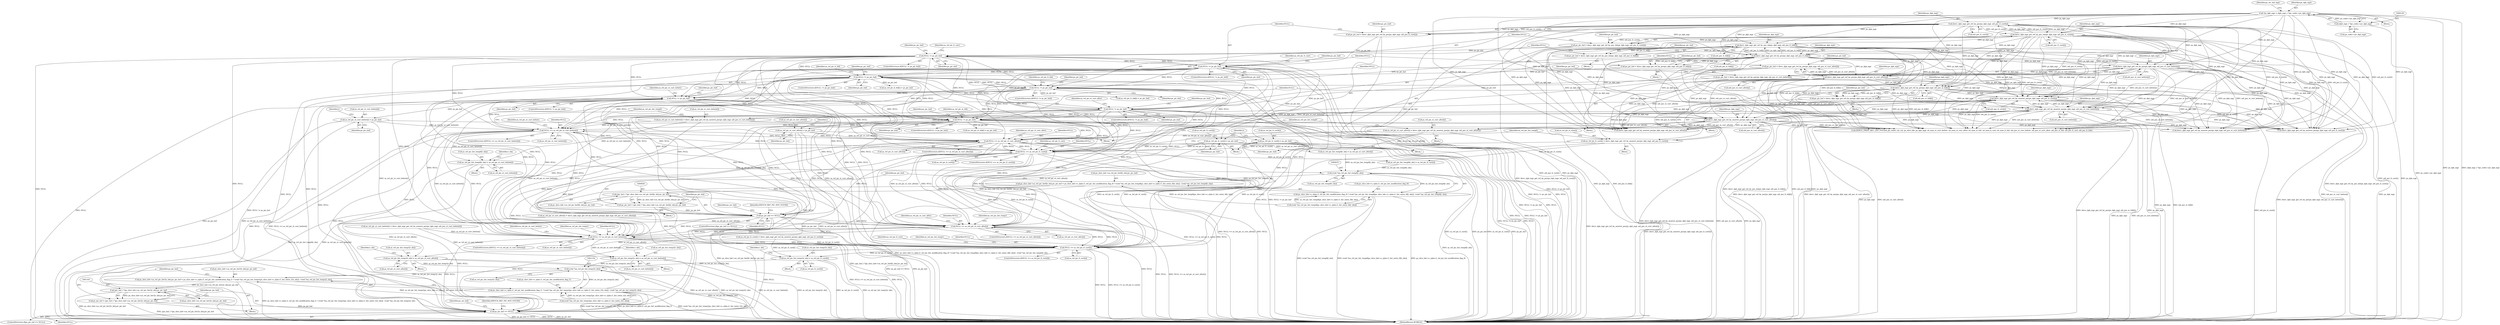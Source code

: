 digraph "0_Android_913d9e8d93d6b81bb8eac3fc2c1426651f5b259d_0@array" {
"1000787" [label="(Call,as_ref_pic_list_temp0[r_idx] = as_ref_pic_st_curr_before[i])"];
"1000772" [label="(Call,NULL == as_ref_pic_st_curr_before[i])"];
"1000636" [label="(Call,NULL != ps_pic_buf)"];
"1000517" [label="(Call,NULL != ps_pic_buf)"];
"1000540" [label="(Call,NULL != ps_pic_buf)"];
"1000532" [label="(Call,ps_pic_buf = ihevc_dpb_mgr_get_ref_by_poc(ps_dpb_mgr, ai4_poc_lt_curr[i]))"];
"1000534" [label="(Call,ihevc_dpb_mgr_get_ref_by_poc(ps_dpb_mgr, ai4_poc_lt_curr[i]))"];
"1000125" [label="(Call,*ps_dpb_mgr = (dpb_mgr_t *)ps_codec->pv_dpb_mgr)"];
"1000127" [label="(Call,(dpb_mgr_t *)ps_codec->pv_dpb_mgr)"];
"1000511" [label="(Call,ihevc_dpb_mgr_get_ref_by_poc_lsb(ps_dpb_mgr, ai4_poc_lt_curr[i]))"];
"1000509" [label="(Call,ps_pic_buf = ihevc_dpb_mgr_get_ref_by_poc_lsb(ps_dpb_mgr, ai4_poc_lt_curr[i]))"];
"1000603" [label="(Call,NULL != ps_pic_buf)"];
"1000580" [label="(Call,NULL != ps_pic_buf)"];
"1000572" [label="(Call,ps_pic_buf = ihevc_dpb_mgr_get_ref_by_poc_lsb(ps_dpb_mgr, ai4_poc_lt_foll[i]))"];
"1000574" [label="(Call,ihevc_dpb_mgr_get_ref_by_poc_lsb(ps_dpb_mgr, ai4_poc_lt_foll[i]))"];
"1000597" [label="(Call,ihevc_dpb_mgr_get_ref_by_poc(ps_dpb_mgr, ai4_poc_lt_foll[i]))"];
"1000595" [label="(Call,ps_pic_buf = ihevc_dpb_mgr_get_ref_by_poc(ps_dpb_mgr, ai4_poc_lt_foll[i]))"];
"1000628" [label="(Call,ps_pic_buf = ihevc_dpb_mgr_get_ref_by_poc(ps_dpb_mgr, ai4_poc_st_curr_before[i]))"];
"1000630" [label="(Call,ihevc_dpb_mgr_get_ref_by_poc(ps_dpb_mgr, ai4_poc_st_curr_before[i]))"];
"1000814" [label="(Call,NULL == as_ref_pic_st_curr_after[i])"];
"1000702" [label="(Call,NULL != ps_pic_buf)"];
"1000669" [label="(Call,NULL != ps_pic_buf)"];
"1000661" [label="(Call,ps_pic_buf = ihevc_dpb_mgr_get_ref_by_poc(ps_dpb_mgr, ai4_poc_st_curr_after[i]))"];
"1000663" [label="(Call,ihevc_dpb_mgr_get_ref_by_poc(ps_dpb_mgr, ai4_poc_st_curr_after[i]))"];
"1000694" [label="(Call,ps_pic_buf = ihevc_dpb_mgr_get_ref_by_poc(ps_dpb_mgr, ai4_poc_st_foll[i]))"];
"1000696" [label="(Call,ihevc_dpb_mgr_get_ref_by_poc(ps_dpb_mgr, ai4_poc_st_foll[i]))"];
"1000856" [label="(Call,NULL == as_ref_pic_lt_curr[i])"];
"1000525" [label="(Call,as_ref_pic_lt_curr[i] = ps_pic_buf)"];
"1000548" [label="(Call,as_ref_pic_lt_curr[i] = ps_pic_buf)"];
"1000862" [label="(Call,as_ref_pic_lt_curr[i] = ihevc_dpb_mgr_get_ref_by_nearest_poc(ps_dpb_mgr, ai4_poc_lt_curr[i]))"];
"1000866" [label="(Call,ihevc_dpb_mgr_get_ref_by_nearest_poc(ps_dpb_mgr, ai4_poc_lt_curr[i]))"];
"1000782" [label="(Call,ihevc_dpb_mgr_get_ref_by_nearest_poc(ps_dpb_mgr, ai4_poc_st_curr_before[i]))"];
"1000824" [label="(Call,ihevc_dpb_mgr_get_ref_by_nearest_poc(ps_dpb_mgr, ai4_poc_st_curr_after[i]))"];
"1000677" [label="(Call,as_ref_pic_st_curr_after[i] = ps_pic_buf)"];
"1000820" [label="(Call,as_ref_pic_st_curr_after[i] = ihevc_dpb_mgr_get_ref_by_nearest_poc(ps_dpb_mgr, ai4_poc_st_curr_after[i]))"];
"1000644" [label="(Call,as_ref_pic_st_curr_before[i] = ps_pic_buf)"];
"1000778" [label="(Call,as_ref_pic_st_curr_before[i] = ihevc_dpb_mgr_get_ref_by_nearest_poc(ps_dpb_mgr, ai4_poc_st_curr_before[i]))"];
"1000918" [label="(Call,(void *)as_ref_pic_list_temp0[r_idx])"];
"1000893" [label="(Call,ps_slice_hdr->as_ref_pic_list0[r_idx].pv_pic_buf = ps_slice_hdr->s_rplm.i1_ref_pic_list_modification_flag_l0 ? (void *)as_ref_pic_list_temp0[ps_slice_hdr->s_rplm.i1_list_entry_l0[r_idx]] : (void *)as_ref_pic_list_temp0[r_idx])"];
"1000925" [label="(Call,(pic_buf_t *)ps_slice_hdr->as_ref_pic_list0[r_idx].pv_pic_buf)"];
"1000923" [label="(Call,ps_pic_buf = (pic_buf_t *)ps_slice_hdr->as_ref_pic_list0[r_idx].pv_pic_buf)"];
"1000935" [label="(Call,ps_pic_buf == NULL)"];
"1001007" [label="(Call,NULL == as_ref_pic_st_curr_after[i])"];
"1001022" [label="(Call,as_ref_pic_list_temp1[r_idx] = as_ref_pic_st_curr_after[i])"];
"1001153" [label="(Call,(void *)as_ref_pic_list_temp1[r_idx])"];
"1001128" [label="(Call,ps_slice_hdr->as_ref_pic_list1[r_idx].pv_pic_buf = ps_slice_hdr->s_rplm.i1_ref_pic_list_modification_flag_l1 ? (void *)as_ref_pic_list_temp1[ps_slice_hdr->s_rplm.i1_list_entry_l1[r_idx]] : (void *)as_ref_pic_list_temp1[r_idx])"];
"1001160" [label="(Call,(pic_buf_t *)ps_slice_hdr->as_ref_pic_list1[r_idx].pv_pic_buf)"];
"1001158" [label="(Call,ps_pic_buf = (pic_buf_t *)ps_slice_hdr->as_ref_pic_list1[r_idx].pv_pic_buf)"];
"1001170" [label="(Call,ps_pic_buf == NULL)"];
"1001136" [label="(Call,ps_slice_hdr->s_rplm.i1_ref_pic_list_modification_flag_l1 ? (void *)as_ref_pic_list_temp1[ps_slice_hdr->s_rplm.i1_list_entry_l1[r_idx]] : (void *)as_ref_pic_list_temp1[r_idx])"];
"1001049" [label="(Call,NULL == as_ref_pic_st_curr_before[i])"];
"1001064" [label="(Call,as_ref_pic_list_temp1[r_idx] = as_ref_pic_st_curr_before[i])"];
"1001091" [label="(Call,NULL == as_ref_pic_lt_curr[i])"];
"1001106" [label="(Call,as_ref_pic_list_temp1[r_idx] = as_ref_pic_lt_curr[i])"];
"1000901" [label="(Call,ps_slice_hdr->s_rplm.i1_ref_pic_list_modification_flag_l0 ? (void *)as_ref_pic_list_temp0[ps_slice_hdr->s_rplm.i1_list_entry_l0[r_idx]] : (void *)as_ref_pic_list_temp0[r_idx])"];
"1000679" [label="(Identifier,as_ref_pic_st_curr_after)"];
"1000576" [label="(Call,ai4_poc_lt_foll[i])"];
"1000868" [label="(Call,ai4_poc_lt_curr[i])"];
"1000784" [label="(Call,ai4_poc_st_curr_before[i])"];
"1000539" [label="(ControlStructure,if(NULL != ps_pic_buf))"];
"1000516" [label="(ControlStructure,if(NULL != ps_pic_buf))"];
"1000660" [label="(Block,)"];
"1000927" [label="(Call,ps_slice_hdr->as_ref_pic_list0[r_idx].pv_pic_buf)"];
"1001006" [label="(ControlStructure,if(NULL == as_ref_pic_st_curr_after[i]))"];
"1001057" [label="(Identifier,as_ref_pic_st_curr_before)"];
"1000598" [label="(Identifier,ps_dpb_mgr)"];
"1000604" [label="(Identifier,NULL)"];
"1001055" [label="(Call,as_ref_pic_st_curr_before[i] = ihevc_dpb_mgr_get_ref_by_nearest_poc(ps_dpb_mgr, ai4_poc_st_curr_before[i]))"];
"1001099" [label="(Identifier,as_ref_pic_lt_curr)"];
"1001191" [label="(Call,DEBUG_PRINT_REF_LIST_POCS(i4_pic_order_cnt_val, ps_slice_hdr, ps_dpb_mgr, u4_num_st_curr_before, u4_num_st_curr_after, u4_num_st_foll, u4_num_lt_curr, u4_num_lt_foll, ai4_poc_st_curr_before, ai4_poc_st_curr_after, ai4_poc_st_foll, ai4_poc_lt_curr, ai4_poc_lt_foll))"];
"1001048" [label="(ControlStructure,if(NULL == as_ref_pic_st_curr_before[i]))"];
"1000861" [label="(Block,)"];
"1001026" [label="(Call,as_ref_pic_st_curr_after[i])"];
"1000668" [label="(ControlStructure,if(NULL != ps_pic_buf))"];
"1001066" [label="(Identifier,as_ref_pic_list_temp1)"];
"1000599" [label="(Call,ai4_poc_lt_foll[i])"];
"1000662" [label="(Identifier,ps_pic_buf)"];
"1000134" [label="(Identifier,ps_mv_buf_mgr)"];
"1000595" [label="(Call,ps_pic_buf = ihevc_dpb_mgr_get_ref_by_poc(ps_dpb_mgr, ai4_poc_lt_foll[i]))"];
"1000594" [label="(Block,)"];
"1000712" [label="(Identifier,as_ref_pic_st_foll)"];
"1000702" [label="(Call,NULL != ps_pic_buf)"];
"1000941" [label="(Identifier,ps_mv_buf)"];
"1000816" [label="(Call,as_ref_pic_st_curr_after[i])"];
"1000821" [label="(Call,as_ref_pic_st_curr_after[i])"];
"1001051" [label="(Call,as_ref_pic_st_curr_before[i])"];
"1000856" [label="(Call,NULL == as_ref_pic_lt_curr[i])"];
"1000512" [label="(Identifier,ps_dpb_mgr)"];
"1000782" [label="(Call,ihevc_dpb_mgr_get_ref_by_nearest_poc(ps_dpb_mgr, ai4_poc_st_curr_before[i]))"];
"1000934" [label="(ControlStructure,if(ps_pic_buf == NULL))"];
"1000825" [label="(Identifier,ps_dpb_mgr)"];
"1000659" [label="(Identifier,i)"];
"1000517" [label="(Call,NULL != ps_pic_buf)"];
"1001017" [label="(Call,ihevc_dpb_mgr_get_ref_by_nearest_poc(ps_dpb_mgr, ai4_poc_st_curr_after[i]))"];
"1000694" [label="(Call,ps_pic_buf = ihevc_dpb_mgr_get_ref_by_poc(ps_dpb_mgr, ai4_poc_st_foll[i]))"];
"1001136" [label="(Call,ps_slice_hdr->s_rplm.i1_ref_pic_list_modification_flag_l1 ? (void *)as_ref_pic_list_temp1[ps_slice_hdr->s_rplm.i1_list_entry_l1[r_idx]] : (void *)as_ref_pic_list_temp1[r_idx])"];
"1000581" [label="(Identifier,NULL)"];
"1000112" [label="(Block,)"];
"1001064" [label="(Call,as_ref_pic_list_temp1[r_idx] = as_ref_pic_st_curr_before[i])"];
"1000574" [label="(Call,ihevc_dpb_mgr_get_ref_by_poc_lsb(ps_dpb_mgr, ai4_poc_lt_foll[i]))"];
"1000820" [label="(Call,as_ref_pic_st_curr_after[i] = ihevc_dpb_mgr_get_ref_by_nearest_poc(ps_dpb_mgr, ai4_poc_st_curr_after[i]))"];
"1000500" [label="(Identifier,i)"];
"1001160" [label="(Call,(pic_buf_t *)ps_slice_hdr->as_ref_pic_list1[r_idx].pv_pic_buf)"];
"1001155" [label="(Call,as_ref_pic_list_temp1[r_idx])"];
"1000661" [label="(Call,ps_pic_buf = ihevc_dpb_mgr_get_ref_by_poc(ps_dpb_mgr, ai4_poc_st_curr_after[i]))"];
"1000777" [label="(Block,)"];
"1001158" [label="(Call,ps_pic_buf = (pic_buf_t *)ps_slice_hdr->as_ref_pic_list1[r_idx].pv_pic_buf)"];
"1000628" [label="(Call,ps_pic_buf = ihevc_dpb_mgr_get_ref_by_poc(ps_dpb_mgr, ai4_poc_st_curr_before[i]))"];
"1000819" [label="(Block,)"];
"1000704" [label="(Identifier,ps_pic_buf)"];
"1000664" [label="(Identifier,ps_dpb_mgr)"];
"1000638" [label="(Identifier,ps_pic_buf)"];
"1001097" [label="(Call,as_ref_pic_lt_curr[i] = ihevc_dpb_mgr_get_ref_by_nearest_poc(ps_dpb_mgr, ai4_poc_lt_curr[i]))"];
"1000571" [label="(Block,)"];
"1000644" [label="(Call,as_ref_pic_st_curr_before[i] = ps_pic_buf)"];
"1000935" [label="(Call,ps_pic_buf == NULL)"];
"1000701" [label="(ControlStructure,if(NULL != ps_pic_buf))"];
"1000867" [label="(Identifier,ps_dpb_mgr)"];
"1000602" [label="(ControlStructure,if(NULL != ps_pic_buf))"];
"1000871" [label="(Call,as_ref_pic_list_temp0[r_idx] = as_ref_pic_lt_curr[i])"];
"1000789" [label="(Identifier,as_ref_pic_list_temp0)"];
"1001049" [label="(Call,NULL == as_ref_pic_st_curr_before[i])"];
"1000596" [label="(Identifier,ps_pic_buf)"];
"1000540" [label="(Call,NULL != ps_pic_buf)"];
"1000508" [label="(Block,)"];
"1001091" [label="(Call,NULL == as_ref_pic_lt_curr[i])"];
"1001089" [label="(Block,)"];
"1000864" [label="(Identifier,as_ref_pic_lt_curr)"];
"1000767" [label="(Identifier,r_idx)"];
"1000697" [label="(Identifier,ps_dpb_mgr)"];
"1000937" [label="(Identifier,NULL)"];
"1000671" [label="(Identifier,ps_pic_buf)"];
"1000773" [label="(Identifier,NULL)"];
"1000579" [label="(ControlStructure,if(NULL != ps_pic_buf))"];
"1001086" [label="(Identifier,r_idx)"];
"1000693" [label="(Block,)"];
"1000526" [label="(Call,as_ref_pic_lt_curr[i])"];
"1001110" [label="(Call,as_ref_pic_lt_curr[i])"];
"1000780" [label="(Identifier,as_ref_pic_st_curr_before)"];
"1000920" [label="(Call,as_ref_pic_list_temp0[r_idx])"];
"1001162" [label="(Call,ps_slice_hdr->as_ref_pic_list1[r_idx].pv_pic_buf)"];
"1000597" [label="(Call,ihevc_dpb_mgr_get_ref_by_poc(ps_dpb_mgr, ai4_poc_lt_foll[i]))"];
"1000646" [label="(Identifier,as_ref_pic_st_curr_before)"];
"1000525" [label="(Call,as_ref_pic_lt_curr[i] = ps_pic_buf)"];
"1000826" [label="(Call,ai4_poc_st_curr_after[i])"];
"1000813" [label="(ControlStructure,if(NULL == as_ref_pic_st_curr_after[i]))"];
"1001090" [label="(ControlStructure,if(NULL == as_ref_pic_lt_curr[i]))"];
"1000894" [label="(Call,ps_slice_hdr->as_ref_pic_list0[r_idx].pv_pic_buf)"];
"1000939" [label="(Identifier,IHEVCD_REF_PIC_NOT_FOUND)"];
"1001065" [label="(Call,as_ref_pic_list_temp1[r_idx])"];
"1000580" [label="(Call,NULL != ps_pic_buf)"];
"1000536" [label="(Call,ai4_poc_lt_curr[i])"];
"1000778" [label="(Call,as_ref_pic_st_curr_before[i] = ihevc_dpb_mgr_get_ref_by_nearest_poc(ps_dpb_mgr, ai4_poc_st_curr_before[i]))"];
"1001068" [label="(Call,as_ref_pic_st_curr_before[i])"];
"1001176" [label="(Identifier,ps_mv_buf)"];
"1000535" [label="(Identifier,ps_dpb_mgr)"];
"1000629" [label="(Identifier,ps_pic_buf)"];
"1000626" [label="(Identifier,i)"];
"1000670" [label="(Identifier,NULL)"];
"1001047" [label="(Block,)"];
"1000527" [label="(Identifier,as_ref_pic_lt_curr)"];
"1001002" [label="(Identifier,r_idx)"];
"1000533" [label="(Identifier,ps_pic_buf)"];
"1001128" [label="(Call,ps_slice_hdr->as_ref_pic_list1[r_idx].pv_pic_buf = ps_slice_hdr->s_rplm.i1_ref_pic_list_modification_flag_l1 ? (void *)as_ref_pic_list_temp1[ps_slice_hdr->s_rplm.i1_list_entry_l1[r_idx]] : (void *)as_ref_pic_list_temp1[r_idx])"];
"1000677" [label="(Call,as_ref_pic_st_curr_after[i] = ps_pic_buf)"];
"1001023" [label="(Call,as_ref_pic_list_temp1[r_idx])"];
"1000518" [label="(Identifier,NULL)"];
"1001108" [label="(Identifier,as_ref_pic_list_temp1)"];
"1000632" [label="(Call,ai4_poc_st_curr_before[i])"];
"1001172" [label="(Identifier,NULL)"];
"1001106" [label="(Call,as_ref_pic_list_temp1[r_idx] = as_ref_pic_lt_curr[i])"];
"1000532" [label="(Call,ps_pic_buf = ihevc_dpb_mgr_get_ref_by_poc(ps_dpb_mgr, ai4_poc_lt_curr[i]))"];
"1001126" [label="(Block,)"];
"1000590" [label="(Identifier,as_ref_pic_lt_foll)"];
"1000573" [label="(Identifier,ps_pic_buf)"];
"1000575" [label="(Identifier,ps_dpb_mgr)"];
"1000548" [label="(Call,as_ref_pic_lt_curr[i] = ps_pic_buf)"];
"1000665" [label="(Call,ai4_poc_st_curr_after[i])"];
"1000831" [label="(Identifier,as_ref_pic_list_temp0)"];
"1000588" [label="(Call,as_ref_pic_lt_foll[i] = ps_pic_buf)"];
"1001169" [label="(ControlStructure,if(ps_pic_buf == NULL))"];
"1000822" [label="(Identifier,as_ref_pic_st_curr_after)"];
"1000608" [label="(Identifier,ps_pic_buf)"];
"1000542" [label="(Identifier,ps_pic_buf)"];
"1000891" [label="(Block,)"];
"1001007" [label="(Call,NULL == as_ref_pic_st_curr_after[i])"];
"1000641" [label="(Identifier,ps_pic_buf)"];
"1000549" [label="(Call,as_ref_pic_lt_curr[i])"];
"1001050" [label="(Identifier,NULL)"];
"1000603" [label="(Call,NULL != ps_pic_buf)"];
"1000907" [label="(Call,(void *)as_ref_pic_list_temp0[ps_slice_hdr->s_rplm.i1_list_entry_l0[r_idx]])"];
"1000858" [label="(Call,as_ref_pic_lt_curr[i])"];
"1000531" [label="(Block,)"];
"1000572" [label="(Call,ps_pic_buf = ihevc_dpb_mgr_get_ref_by_poc_lsb(ps_dpb_mgr, ai4_poc_lt_foll[i]))"];
"1000901" [label="(Call,ps_slice_hdr->s_rplm.i1_ref_pic_list_modification_flag_l0 ? (void *)as_ref_pic_list_temp0[ps_slice_hdr->s_rplm.i1_list_entry_l0[r_idx]] : (void *)as_ref_pic_list_temp0[r_idx])"];
"1000924" [label="(Identifier,ps_pic_buf)"];
"1000814" [label="(Call,NULL == as_ref_pic_st_curr_after[i])"];
"1000637" [label="(Identifier,NULL)"];
"1000669" [label="(Call,NULL != ps_pic_buf)"];
"1000522" [label="(Identifier,ps_pic_buf)"];
"1000509" [label="(Call,ps_pic_buf = ihevc_dpb_mgr_get_ref_by_poc_lsb(ps_dpb_mgr, ai4_poc_lt_curr[i]))"];
"1000855" [label="(ControlStructure,if(NULL == as_ref_pic_lt_curr[i]))"];
"1000893" [label="(Call,ps_slice_hdr->as_ref_pic_list0[r_idx].pv_pic_buf = ps_slice_hdr->s_rplm.i1_ref_pic_list_modification_flag_l0 ? (void *)as_ref_pic_list_temp0[ps_slice_hdr->s_rplm.i1_list_entry_l0[r_idx]] : (void *)as_ref_pic_list_temp0[r_idx])"];
"1000902" [label="(Call,ps_slice_hdr->s_rplm.i1_ref_pic_list_modification_flag_l0)"];
"1000862" [label="(Call,as_ref_pic_lt_curr[i] = ihevc_dpb_mgr_get_ref_by_nearest_poc(ps_dpb_mgr, ai4_poc_lt_curr[i]))"];
"1000631" [label="(Identifier,ps_dpb_mgr)"];
"1000772" [label="(Call,NULL == as_ref_pic_st_curr_before[i])"];
"1000511" [label="(Call,ihevc_dpb_mgr_get_ref_by_poc_lsb(ps_dpb_mgr, ai4_poc_lt_curr[i]))"];
"1000770" [label="(Block,)"];
"1000857" [label="(Identifier,NULL)"];
"1000519" [label="(Identifier,ps_pic_buf)"];
"1000552" [label="(Identifier,ps_pic_buf)"];
"1001107" [label="(Call,as_ref_pic_list_temp1[r_idx])"];
"1000710" [label="(Call,as_ref_pic_st_foll[i] = ps_pic_buf)"];
"1000707" [label="(Identifier,ps_pic_buf)"];
"1000585" [label="(Identifier,ps_pic_buf)"];
"1001153" [label="(Call,(void *)as_ref_pic_list_temp1[r_idx])"];
"1000695" [label="(Identifier,ps_pic_buf)"];
"1000605" [label="(Identifier,ps_pic_buf)"];
"1000630" [label="(Call,ihevc_dpb_mgr_get_ref_by_poc(ps_dpb_mgr, ai4_poc_st_curr_before[i]))"];
"1000824" [label="(Call,ihevc_dpb_mgr_get_ref_by_nearest_poc(ps_dpb_mgr, ai4_poc_st_curr_after[i]))"];
"1000636" [label="(Call,NULL != ps_pic_buf)"];
"1000925" [label="(Call,(pic_buf_t *)ps_slice_hdr->as_ref_pic_list0[r_idx].pv_pic_buf)"];
"1000129" [label="(Call,ps_codec->pv_dpb_mgr)"];
"1001142" [label="(Call,(void *)as_ref_pic_list_temp1[ps_slice_hdr->s_rplm.i1_list_entry_l1[r_idx]])"];
"1000513" [label="(Call,ai4_poc_lt_curr[i])"];
"1000703" [label="(Identifier,NULL)"];
"1000534" [label="(Call,ihevc_dpb_mgr_get_ref_by_poc(ps_dpb_mgr, ai4_poc_lt_curr[i]))"];
"1001300" [label="(MethodReturn,WORD32)"];
"1001013" [label="(Call,as_ref_pic_st_curr_after[i] = ihevc_dpb_mgr_get_ref_by_nearest_poc(ps_dpb_mgr, ai4_poc_st_curr_after[i]))"];
"1000936" [label="(Identifier,ps_pic_buf)"];
"1001009" [label="(Call,as_ref_pic_st_curr_after[i])"];
"1000698" [label="(Call,ai4_poc_st_foll[i])"];
"1001137" [label="(Call,ps_slice_hdr->s_rplm.i1_ref_pic_list_modification_flag_l1)"];
"1000783" [label="(Identifier,ps_dpb_mgr)"];
"1001024" [label="(Identifier,as_ref_pic_list_temp1)"];
"1000510" [label="(Identifier,ps_pic_buf)"];
"1000787" [label="(Call,as_ref_pic_list_temp0[r_idx] = as_ref_pic_st_curr_before[i])"];
"1000771" [label="(ControlStructure,if(NULL == as_ref_pic_st_curr_before[i]))"];
"1000550" [label="(Identifier,as_ref_pic_lt_curr)"];
"1000611" [label="(Call,as_ref_pic_lt_foll[i] = ps_pic_buf)"];
"1000529" [label="(Identifier,ps_pic_buf)"];
"1001159" [label="(Identifier,ps_pic_buf)"];
"1000126" [label="(Identifier,ps_dpb_mgr)"];
"1001171" [label="(Identifier,ps_pic_buf)"];
"1000627" [label="(Block,)"];
"1000127" [label="(Call,(dpb_mgr_t *)ps_codec->pv_dpb_mgr)"];
"1001015" [label="(Identifier,as_ref_pic_st_curr_after)"];
"1000125" [label="(Call,*ps_dpb_mgr = (dpb_mgr_t *)ps_codec->pv_dpb_mgr)"];
"1000663" [label="(Call,ihevc_dpb_mgr_get_ref_by_poc(ps_dpb_mgr, ai4_poc_st_curr_after[i]))"];
"1001092" [label="(Identifier,NULL)"];
"1001101" [label="(Call,ihevc_dpb_mgr_get_ref_by_nearest_poc(ps_dpb_mgr, ai4_poc_lt_curr[i]))"];
"1001170" [label="(Call,ps_pic_buf == NULL)"];
"1000674" [label="(Identifier,ps_pic_buf)"];
"1001044" [label="(Identifier,r_idx)"];
"1001093" [label="(Call,as_ref_pic_lt_curr[i])"];
"1000681" [label="(Identifier,ps_pic_buf)"];
"1000873" [label="(Identifier,as_ref_pic_list_temp0)"];
"1000645" [label="(Call,as_ref_pic_st_curr_before[i])"];
"1000815" [label="(Identifier,NULL)"];
"1000866" [label="(Call,ihevc_dpb_mgr_get_ref_by_nearest_poc(ps_dpb_mgr, ai4_poc_lt_curr[i]))"];
"1000635" [label="(ControlStructure,if(NULL != ps_pic_buf))"];
"1000774" [label="(Call,as_ref_pic_st_curr_before[i])"];
"1000613" [label="(Identifier,as_ref_pic_lt_foll)"];
"1000788" [label="(Call,as_ref_pic_list_temp0[r_idx])"];
"1001129" [label="(Call,ps_slice_hdr->as_ref_pic_list1[r_idx].pv_pic_buf)"];
"1001059" [label="(Call,ihevc_dpb_mgr_get_ref_by_nearest_poc(ps_dpb_mgr, ai4_poc_st_curr_before[i]))"];
"1000918" [label="(Call,(void *)as_ref_pic_list_temp0[r_idx])"];
"1000829" [label="(Call,as_ref_pic_list_temp0[r_idx] = as_ref_pic_st_curr_after[i])"];
"1001022" [label="(Call,as_ref_pic_list_temp1[r_idx] = as_ref_pic_st_curr_after[i])"];
"1001005" [label="(Block,)"];
"1000545" [label="(Identifier,ps_pic_buf)"];
"1000696" [label="(Call,ihevc_dpb_mgr_get_ref_by_poc(ps_dpb_mgr, ai4_poc_st_foll[i]))"];
"1000678" [label="(Call,as_ref_pic_st_curr_after[i])"];
"1000648" [label="(Identifier,ps_pic_buf)"];
"1000779" [label="(Call,as_ref_pic_st_curr_before[i])"];
"1000923" [label="(Call,ps_pic_buf = (pic_buf_t *)ps_slice_hdr->as_ref_pic_list0[r_idx].pv_pic_buf)"];
"1001008" [label="(Identifier,NULL)"];
"1000791" [label="(Call,as_ref_pic_st_curr_before[i])"];
"1001174" [label="(Identifier,IHEVCD_REF_PIC_NOT_FOUND)"];
"1000541" [label="(Identifier,NULL)"];
"1000863" [label="(Call,as_ref_pic_lt_curr[i])"];
"1000582" [label="(Identifier,ps_pic_buf)"];
"1000787" -> "1000770"  [label="AST: "];
"1000787" -> "1000791"  [label="CFG: "];
"1000788" -> "1000787"  [label="AST: "];
"1000791" -> "1000787"  [label="AST: "];
"1000767" -> "1000787"  [label="CFG: "];
"1000787" -> "1001300"  [label="DDG: as_ref_pic_st_curr_before[i]"];
"1000787" -> "1001300"  [label="DDG: as_ref_pic_list_temp0[r_idx]"];
"1000772" -> "1000787"  [label="DDG: as_ref_pic_st_curr_before[i]"];
"1000778" -> "1000787"  [label="DDG: as_ref_pic_st_curr_before[i]"];
"1000787" -> "1000918"  [label="DDG: as_ref_pic_list_temp0[r_idx]"];
"1000772" -> "1000771"  [label="AST: "];
"1000772" -> "1000774"  [label="CFG: "];
"1000773" -> "1000772"  [label="AST: "];
"1000774" -> "1000772"  [label="AST: "];
"1000780" -> "1000772"  [label="CFG: "];
"1000789" -> "1000772"  [label="CFG: "];
"1000772" -> "1001300"  [label="DDG: NULL"];
"1000772" -> "1001300"  [label="DDG: NULL == as_ref_pic_st_curr_before[i]"];
"1000636" -> "1000772"  [label="DDG: NULL"];
"1000517" -> "1000772"  [label="DDG: NULL"];
"1000814" -> "1000772"  [label="DDG: NULL"];
"1000580" -> "1000772"  [label="DDG: NULL"];
"1000702" -> "1000772"  [label="DDG: NULL"];
"1000540" -> "1000772"  [label="DDG: NULL"];
"1000856" -> "1000772"  [label="DDG: NULL"];
"1000669" -> "1000772"  [label="DDG: NULL"];
"1000603" -> "1000772"  [label="DDG: NULL"];
"1000644" -> "1000772"  [label="DDG: as_ref_pic_st_curr_before[i]"];
"1000778" -> "1000772"  [label="DDG: as_ref_pic_st_curr_before[i]"];
"1000772" -> "1000814"  [label="DDG: NULL"];
"1000772" -> "1000856"  [label="DDG: NULL"];
"1000772" -> "1000935"  [label="DDG: NULL"];
"1000772" -> "1001007"  [label="DDG: NULL"];
"1000772" -> "1001049"  [label="DDG: NULL"];
"1000772" -> "1001049"  [label="DDG: as_ref_pic_st_curr_before[i]"];
"1000772" -> "1001091"  [label="DDG: NULL"];
"1000772" -> "1001170"  [label="DDG: NULL"];
"1000636" -> "1000635"  [label="AST: "];
"1000636" -> "1000638"  [label="CFG: "];
"1000637" -> "1000636"  [label="AST: "];
"1000638" -> "1000636"  [label="AST: "];
"1000641" -> "1000636"  [label="CFG: "];
"1000646" -> "1000636"  [label="CFG: "];
"1000636" -> "1001300"  [label="DDG: NULL"];
"1000636" -> "1001300"  [label="DDG: NULL != ps_pic_buf"];
"1000517" -> "1000636"  [label="DDG: NULL"];
"1000603" -> "1000636"  [label="DDG: NULL"];
"1000580" -> "1000636"  [label="DDG: NULL"];
"1000540" -> "1000636"  [label="DDG: NULL"];
"1000628" -> "1000636"  [label="DDG: ps_pic_buf"];
"1000636" -> "1000644"  [label="DDG: ps_pic_buf"];
"1000636" -> "1000669"  [label="DDG: NULL"];
"1000636" -> "1000702"  [label="DDG: NULL"];
"1000636" -> "1000814"  [label="DDG: NULL"];
"1000636" -> "1000856"  [label="DDG: NULL"];
"1000636" -> "1000935"  [label="DDG: NULL"];
"1000636" -> "1001007"  [label="DDG: NULL"];
"1000636" -> "1001049"  [label="DDG: NULL"];
"1000636" -> "1001091"  [label="DDG: NULL"];
"1000636" -> "1001170"  [label="DDG: NULL"];
"1000517" -> "1000516"  [label="AST: "];
"1000517" -> "1000519"  [label="CFG: "];
"1000518" -> "1000517"  [label="AST: "];
"1000519" -> "1000517"  [label="AST: "];
"1000522" -> "1000517"  [label="CFG: "];
"1000527" -> "1000517"  [label="CFG: "];
"1000517" -> "1001300"  [label="DDG: NULL"];
"1000517" -> "1001300"  [label="DDG: NULL != ps_pic_buf"];
"1000540" -> "1000517"  [label="DDG: NULL"];
"1000509" -> "1000517"  [label="DDG: ps_pic_buf"];
"1000517" -> "1000525"  [label="DDG: ps_pic_buf"];
"1000517" -> "1000540"  [label="DDG: NULL"];
"1000517" -> "1000580"  [label="DDG: NULL"];
"1000517" -> "1000603"  [label="DDG: NULL"];
"1000517" -> "1000669"  [label="DDG: NULL"];
"1000517" -> "1000702"  [label="DDG: NULL"];
"1000517" -> "1000814"  [label="DDG: NULL"];
"1000517" -> "1000856"  [label="DDG: NULL"];
"1000517" -> "1000935"  [label="DDG: NULL"];
"1000517" -> "1001007"  [label="DDG: NULL"];
"1000517" -> "1001049"  [label="DDG: NULL"];
"1000517" -> "1001091"  [label="DDG: NULL"];
"1000517" -> "1001170"  [label="DDG: NULL"];
"1000540" -> "1000539"  [label="AST: "];
"1000540" -> "1000542"  [label="CFG: "];
"1000541" -> "1000540"  [label="AST: "];
"1000542" -> "1000540"  [label="AST: "];
"1000545" -> "1000540"  [label="CFG: "];
"1000550" -> "1000540"  [label="CFG: "];
"1000540" -> "1001300"  [label="DDG: NULL != ps_pic_buf"];
"1000540" -> "1001300"  [label="DDG: NULL"];
"1000532" -> "1000540"  [label="DDG: ps_pic_buf"];
"1000540" -> "1000548"  [label="DDG: ps_pic_buf"];
"1000540" -> "1000580"  [label="DDG: NULL"];
"1000540" -> "1000603"  [label="DDG: NULL"];
"1000540" -> "1000669"  [label="DDG: NULL"];
"1000540" -> "1000702"  [label="DDG: NULL"];
"1000540" -> "1000814"  [label="DDG: NULL"];
"1000540" -> "1000856"  [label="DDG: NULL"];
"1000540" -> "1000935"  [label="DDG: NULL"];
"1000540" -> "1001007"  [label="DDG: NULL"];
"1000540" -> "1001049"  [label="DDG: NULL"];
"1000540" -> "1001091"  [label="DDG: NULL"];
"1000540" -> "1001170"  [label="DDG: NULL"];
"1000532" -> "1000531"  [label="AST: "];
"1000532" -> "1000534"  [label="CFG: "];
"1000533" -> "1000532"  [label="AST: "];
"1000534" -> "1000532"  [label="AST: "];
"1000541" -> "1000532"  [label="CFG: "];
"1000532" -> "1001300"  [label="DDG: ihevc_dpb_mgr_get_ref_by_poc(ps_dpb_mgr, ai4_poc_lt_curr[i])"];
"1000534" -> "1000532"  [label="DDG: ps_dpb_mgr"];
"1000534" -> "1000532"  [label="DDG: ai4_poc_lt_curr[i]"];
"1000534" -> "1000536"  [label="CFG: "];
"1000535" -> "1000534"  [label="AST: "];
"1000536" -> "1000534"  [label="AST: "];
"1000534" -> "1001300"  [label="DDG: ai4_poc_lt_curr[i]"];
"1000534" -> "1001300"  [label="DDG: ps_dpb_mgr"];
"1000534" -> "1000511"  [label="DDG: ps_dpb_mgr"];
"1000534" -> "1000511"  [label="DDG: ai4_poc_lt_curr[i]"];
"1000125" -> "1000534"  [label="DDG: ps_dpb_mgr"];
"1000511" -> "1000534"  [label="DDG: ps_dpb_mgr"];
"1000511" -> "1000534"  [label="DDG: ai4_poc_lt_curr[i]"];
"1000534" -> "1000574"  [label="DDG: ps_dpb_mgr"];
"1000534" -> "1000597"  [label="DDG: ps_dpb_mgr"];
"1000534" -> "1000630"  [label="DDG: ps_dpb_mgr"];
"1000534" -> "1000663"  [label="DDG: ps_dpb_mgr"];
"1000534" -> "1000696"  [label="DDG: ps_dpb_mgr"];
"1000534" -> "1000782"  [label="DDG: ps_dpb_mgr"];
"1000534" -> "1000824"  [label="DDG: ps_dpb_mgr"];
"1000534" -> "1000866"  [label="DDG: ps_dpb_mgr"];
"1000534" -> "1000866"  [label="DDG: ai4_poc_lt_curr[i]"];
"1000534" -> "1001017"  [label="DDG: ps_dpb_mgr"];
"1000534" -> "1001059"  [label="DDG: ps_dpb_mgr"];
"1000534" -> "1001101"  [label="DDG: ps_dpb_mgr"];
"1000534" -> "1001101"  [label="DDG: ai4_poc_lt_curr[i]"];
"1000534" -> "1001191"  [label="DDG: ps_dpb_mgr"];
"1000534" -> "1001191"  [label="DDG: ai4_poc_lt_curr[i]"];
"1000125" -> "1000112"  [label="AST: "];
"1000125" -> "1000127"  [label="CFG: "];
"1000126" -> "1000125"  [label="AST: "];
"1000127" -> "1000125"  [label="AST: "];
"1000134" -> "1000125"  [label="CFG: "];
"1000125" -> "1001300"  [label="DDG: ps_dpb_mgr"];
"1000125" -> "1001300"  [label="DDG: (dpb_mgr_t *)ps_codec->pv_dpb_mgr"];
"1000127" -> "1000125"  [label="DDG: ps_codec->pv_dpb_mgr"];
"1000125" -> "1000511"  [label="DDG: ps_dpb_mgr"];
"1000125" -> "1000574"  [label="DDG: ps_dpb_mgr"];
"1000125" -> "1000597"  [label="DDG: ps_dpb_mgr"];
"1000125" -> "1000630"  [label="DDG: ps_dpb_mgr"];
"1000125" -> "1000663"  [label="DDG: ps_dpb_mgr"];
"1000125" -> "1000696"  [label="DDG: ps_dpb_mgr"];
"1000125" -> "1000782"  [label="DDG: ps_dpb_mgr"];
"1000125" -> "1000824"  [label="DDG: ps_dpb_mgr"];
"1000125" -> "1000866"  [label="DDG: ps_dpb_mgr"];
"1000125" -> "1001017"  [label="DDG: ps_dpb_mgr"];
"1000125" -> "1001059"  [label="DDG: ps_dpb_mgr"];
"1000125" -> "1001101"  [label="DDG: ps_dpb_mgr"];
"1000125" -> "1001191"  [label="DDG: ps_dpb_mgr"];
"1000127" -> "1000129"  [label="CFG: "];
"1000128" -> "1000127"  [label="AST: "];
"1000129" -> "1000127"  [label="AST: "];
"1000127" -> "1001300"  [label="DDG: ps_codec->pv_dpb_mgr"];
"1000511" -> "1000509"  [label="AST: "];
"1000511" -> "1000513"  [label="CFG: "];
"1000512" -> "1000511"  [label="AST: "];
"1000513" -> "1000511"  [label="AST: "];
"1000509" -> "1000511"  [label="CFG: "];
"1000511" -> "1001300"  [label="DDG: ai4_poc_lt_curr[i]"];
"1000511" -> "1001300"  [label="DDG: ps_dpb_mgr"];
"1000511" -> "1000509"  [label="DDG: ps_dpb_mgr"];
"1000511" -> "1000509"  [label="DDG: ai4_poc_lt_curr[i]"];
"1000511" -> "1000574"  [label="DDG: ps_dpb_mgr"];
"1000511" -> "1000597"  [label="DDG: ps_dpb_mgr"];
"1000511" -> "1000630"  [label="DDG: ps_dpb_mgr"];
"1000511" -> "1000663"  [label="DDG: ps_dpb_mgr"];
"1000511" -> "1000696"  [label="DDG: ps_dpb_mgr"];
"1000511" -> "1000782"  [label="DDG: ps_dpb_mgr"];
"1000511" -> "1000824"  [label="DDG: ps_dpb_mgr"];
"1000511" -> "1000866"  [label="DDG: ps_dpb_mgr"];
"1000511" -> "1000866"  [label="DDG: ai4_poc_lt_curr[i]"];
"1000511" -> "1001017"  [label="DDG: ps_dpb_mgr"];
"1000511" -> "1001059"  [label="DDG: ps_dpb_mgr"];
"1000511" -> "1001101"  [label="DDG: ps_dpb_mgr"];
"1000511" -> "1001101"  [label="DDG: ai4_poc_lt_curr[i]"];
"1000511" -> "1001191"  [label="DDG: ps_dpb_mgr"];
"1000511" -> "1001191"  [label="DDG: ai4_poc_lt_curr[i]"];
"1000509" -> "1000508"  [label="AST: "];
"1000510" -> "1000509"  [label="AST: "];
"1000518" -> "1000509"  [label="CFG: "];
"1000509" -> "1001300"  [label="DDG: ihevc_dpb_mgr_get_ref_by_poc_lsb(ps_dpb_mgr, ai4_poc_lt_curr[i])"];
"1000603" -> "1000602"  [label="AST: "];
"1000603" -> "1000605"  [label="CFG: "];
"1000604" -> "1000603"  [label="AST: "];
"1000605" -> "1000603"  [label="AST: "];
"1000608" -> "1000603"  [label="CFG: "];
"1000613" -> "1000603"  [label="CFG: "];
"1000603" -> "1001300"  [label="DDG: NULL"];
"1000603" -> "1001300"  [label="DDG: NULL != ps_pic_buf"];
"1000603" -> "1000580"  [label="DDG: NULL"];
"1000580" -> "1000603"  [label="DDG: NULL"];
"1000595" -> "1000603"  [label="DDG: ps_pic_buf"];
"1000603" -> "1000611"  [label="DDG: ps_pic_buf"];
"1000603" -> "1000669"  [label="DDG: NULL"];
"1000603" -> "1000702"  [label="DDG: NULL"];
"1000603" -> "1000814"  [label="DDG: NULL"];
"1000603" -> "1000856"  [label="DDG: NULL"];
"1000603" -> "1000935"  [label="DDG: NULL"];
"1000603" -> "1001007"  [label="DDG: NULL"];
"1000603" -> "1001049"  [label="DDG: NULL"];
"1000603" -> "1001091"  [label="DDG: NULL"];
"1000603" -> "1001170"  [label="DDG: NULL"];
"1000580" -> "1000579"  [label="AST: "];
"1000580" -> "1000582"  [label="CFG: "];
"1000581" -> "1000580"  [label="AST: "];
"1000582" -> "1000580"  [label="AST: "];
"1000585" -> "1000580"  [label="CFG: "];
"1000590" -> "1000580"  [label="CFG: "];
"1000580" -> "1001300"  [label="DDG: NULL != ps_pic_buf"];
"1000580" -> "1001300"  [label="DDG: NULL"];
"1000572" -> "1000580"  [label="DDG: ps_pic_buf"];
"1000580" -> "1000588"  [label="DDG: ps_pic_buf"];
"1000580" -> "1000669"  [label="DDG: NULL"];
"1000580" -> "1000702"  [label="DDG: NULL"];
"1000580" -> "1000814"  [label="DDG: NULL"];
"1000580" -> "1000856"  [label="DDG: NULL"];
"1000580" -> "1000935"  [label="DDG: NULL"];
"1000580" -> "1001007"  [label="DDG: NULL"];
"1000580" -> "1001049"  [label="DDG: NULL"];
"1000580" -> "1001091"  [label="DDG: NULL"];
"1000580" -> "1001170"  [label="DDG: NULL"];
"1000572" -> "1000571"  [label="AST: "];
"1000572" -> "1000574"  [label="CFG: "];
"1000573" -> "1000572"  [label="AST: "];
"1000574" -> "1000572"  [label="AST: "];
"1000581" -> "1000572"  [label="CFG: "];
"1000572" -> "1001300"  [label="DDG: ihevc_dpb_mgr_get_ref_by_poc_lsb(ps_dpb_mgr, ai4_poc_lt_foll[i])"];
"1000574" -> "1000572"  [label="DDG: ps_dpb_mgr"];
"1000574" -> "1000572"  [label="DDG: ai4_poc_lt_foll[i]"];
"1000574" -> "1000576"  [label="CFG: "];
"1000575" -> "1000574"  [label="AST: "];
"1000576" -> "1000574"  [label="AST: "];
"1000574" -> "1001300"  [label="DDG: ps_dpb_mgr"];
"1000574" -> "1001300"  [label="DDG: ai4_poc_lt_foll[i]"];
"1000597" -> "1000574"  [label="DDG: ps_dpb_mgr"];
"1000597" -> "1000574"  [label="DDG: ai4_poc_lt_foll[i]"];
"1000574" -> "1000597"  [label="DDG: ps_dpb_mgr"];
"1000574" -> "1000597"  [label="DDG: ai4_poc_lt_foll[i]"];
"1000574" -> "1000630"  [label="DDG: ps_dpb_mgr"];
"1000574" -> "1000663"  [label="DDG: ps_dpb_mgr"];
"1000574" -> "1000696"  [label="DDG: ps_dpb_mgr"];
"1000574" -> "1000782"  [label="DDG: ps_dpb_mgr"];
"1000574" -> "1000824"  [label="DDG: ps_dpb_mgr"];
"1000574" -> "1000866"  [label="DDG: ps_dpb_mgr"];
"1000574" -> "1001017"  [label="DDG: ps_dpb_mgr"];
"1000574" -> "1001059"  [label="DDG: ps_dpb_mgr"];
"1000574" -> "1001101"  [label="DDG: ps_dpb_mgr"];
"1000574" -> "1001191"  [label="DDG: ps_dpb_mgr"];
"1000574" -> "1001191"  [label="DDG: ai4_poc_lt_foll[i]"];
"1000597" -> "1000595"  [label="AST: "];
"1000597" -> "1000599"  [label="CFG: "];
"1000598" -> "1000597"  [label="AST: "];
"1000599" -> "1000597"  [label="AST: "];
"1000595" -> "1000597"  [label="CFG: "];
"1000597" -> "1001300"  [label="DDG: ai4_poc_lt_foll[i]"];
"1000597" -> "1001300"  [label="DDG: ps_dpb_mgr"];
"1000597" -> "1000595"  [label="DDG: ps_dpb_mgr"];
"1000597" -> "1000595"  [label="DDG: ai4_poc_lt_foll[i]"];
"1000597" -> "1000630"  [label="DDG: ps_dpb_mgr"];
"1000597" -> "1000663"  [label="DDG: ps_dpb_mgr"];
"1000597" -> "1000696"  [label="DDG: ps_dpb_mgr"];
"1000597" -> "1000782"  [label="DDG: ps_dpb_mgr"];
"1000597" -> "1000824"  [label="DDG: ps_dpb_mgr"];
"1000597" -> "1000866"  [label="DDG: ps_dpb_mgr"];
"1000597" -> "1001017"  [label="DDG: ps_dpb_mgr"];
"1000597" -> "1001059"  [label="DDG: ps_dpb_mgr"];
"1000597" -> "1001101"  [label="DDG: ps_dpb_mgr"];
"1000597" -> "1001191"  [label="DDG: ps_dpb_mgr"];
"1000597" -> "1001191"  [label="DDG: ai4_poc_lt_foll[i]"];
"1000595" -> "1000594"  [label="AST: "];
"1000596" -> "1000595"  [label="AST: "];
"1000604" -> "1000595"  [label="CFG: "];
"1000595" -> "1001300"  [label="DDG: ihevc_dpb_mgr_get_ref_by_poc(ps_dpb_mgr, ai4_poc_lt_foll[i])"];
"1000628" -> "1000627"  [label="AST: "];
"1000628" -> "1000630"  [label="CFG: "];
"1000629" -> "1000628"  [label="AST: "];
"1000630" -> "1000628"  [label="AST: "];
"1000637" -> "1000628"  [label="CFG: "];
"1000628" -> "1001300"  [label="DDG: ihevc_dpb_mgr_get_ref_by_poc(ps_dpb_mgr, ai4_poc_st_curr_before[i])"];
"1000630" -> "1000628"  [label="DDG: ps_dpb_mgr"];
"1000630" -> "1000628"  [label="DDG: ai4_poc_st_curr_before[i]"];
"1000630" -> "1000632"  [label="CFG: "];
"1000631" -> "1000630"  [label="AST: "];
"1000632" -> "1000630"  [label="AST: "];
"1000630" -> "1001300"  [label="DDG: ai4_poc_st_curr_before[i]"];
"1000630" -> "1001300"  [label="DDG: ps_dpb_mgr"];
"1000630" -> "1000663"  [label="DDG: ps_dpb_mgr"];
"1000630" -> "1000696"  [label="DDG: ps_dpb_mgr"];
"1000630" -> "1000782"  [label="DDG: ps_dpb_mgr"];
"1000630" -> "1000782"  [label="DDG: ai4_poc_st_curr_before[i]"];
"1000630" -> "1000824"  [label="DDG: ps_dpb_mgr"];
"1000630" -> "1000866"  [label="DDG: ps_dpb_mgr"];
"1000630" -> "1001017"  [label="DDG: ps_dpb_mgr"];
"1000630" -> "1001059"  [label="DDG: ps_dpb_mgr"];
"1000630" -> "1001059"  [label="DDG: ai4_poc_st_curr_before[i]"];
"1000630" -> "1001101"  [label="DDG: ps_dpb_mgr"];
"1000630" -> "1001191"  [label="DDG: ps_dpb_mgr"];
"1000630" -> "1001191"  [label="DDG: ai4_poc_st_curr_before[i]"];
"1000814" -> "1000813"  [label="AST: "];
"1000814" -> "1000816"  [label="CFG: "];
"1000815" -> "1000814"  [label="AST: "];
"1000816" -> "1000814"  [label="AST: "];
"1000822" -> "1000814"  [label="CFG: "];
"1000831" -> "1000814"  [label="CFG: "];
"1000814" -> "1001300"  [label="DDG: NULL == as_ref_pic_st_curr_after[i]"];
"1000814" -> "1001300"  [label="DDG: NULL"];
"1000702" -> "1000814"  [label="DDG: NULL"];
"1000856" -> "1000814"  [label="DDG: NULL"];
"1000669" -> "1000814"  [label="DDG: NULL"];
"1000677" -> "1000814"  [label="DDG: as_ref_pic_st_curr_after[i]"];
"1000820" -> "1000814"  [label="DDG: as_ref_pic_st_curr_after[i]"];
"1000814" -> "1000829"  [label="DDG: as_ref_pic_st_curr_after[i]"];
"1000814" -> "1000856"  [label="DDG: NULL"];
"1000814" -> "1000935"  [label="DDG: NULL"];
"1000814" -> "1001007"  [label="DDG: NULL"];
"1000814" -> "1001007"  [label="DDG: as_ref_pic_st_curr_after[i]"];
"1000814" -> "1001049"  [label="DDG: NULL"];
"1000814" -> "1001091"  [label="DDG: NULL"];
"1000814" -> "1001170"  [label="DDG: NULL"];
"1000702" -> "1000701"  [label="AST: "];
"1000702" -> "1000704"  [label="CFG: "];
"1000703" -> "1000702"  [label="AST: "];
"1000704" -> "1000702"  [label="AST: "];
"1000707" -> "1000702"  [label="CFG: "];
"1000712" -> "1000702"  [label="CFG: "];
"1000702" -> "1001300"  [label="DDG: NULL != ps_pic_buf"];
"1000702" -> "1001300"  [label="DDG: NULL"];
"1000669" -> "1000702"  [label="DDG: NULL"];
"1000694" -> "1000702"  [label="DDG: ps_pic_buf"];
"1000702" -> "1000710"  [label="DDG: ps_pic_buf"];
"1000702" -> "1000856"  [label="DDG: NULL"];
"1000702" -> "1000935"  [label="DDG: NULL"];
"1000702" -> "1001007"  [label="DDG: NULL"];
"1000702" -> "1001049"  [label="DDG: NULL"];
"1000702" -> "1001091"  [label="DDG: NULL"];
"1000702" -> "1001170"  [label="DDG: NULL"];
"1000669" -> "1000668"  [label="AST: "];
"1000669" -> "1000671"  [label="CFG: "];
"1000670" -> "1000669"  [label="AST: "];
"1000671" -> "1000669"  [label="AST: "];
"1000674" -> "1000669"  [label="CFG: "];
"1000679" -> "1000669"  [label="CFG: "];
"1000669" -> "1001300"  [label="DDG: NULL"];
"1000669" -> "1001300"  [label="DDG: NULL != ps_pic_buf"];
"1000661" -> "1000669"  [label="DDG: ps_pic_buf"];
"1000669" -> "1000677"  [label="DDG: ps_pic_buf"];
"1000669" -> "1000856"  [label="DDG: NULL"];
"1000669" -> "1000935"  [label="DDG: NULL"];
"1000669" -> "1001007"  [label="DDG: NULL"];
"1000669" -> "1001049"  [label="DDG: NULL"];
"1000669" -> "1001091"  [label="DDG: NULL"];
"1000669" -> "1001170"  [label="DDG: NULL"];
"1000661" -> "1000660"  [label="AST: "];
"1000661" -> "1000663"  [label="CFG: "];
"1000662" -> "1000661"  [label="AST: "];
"1000663" -> "1000661"  [label="AST: "];
"1000670" -> "1000661"  [label="CFG: "];
"1000661" -> "1001300"  [label="DDG: ihevc_dpb_mgr_get_ref_by_poc(ps_dpb_mgr, ai4_poc_st_curr_after[i])"];
"1000663" -> "1000661"  [label="DDG: ps_dpb_mgr"];
"1000663" -> "1000661"  [label="DDG: ai4_poc_st_curr_after[i]"];
"1000663" -> "1000665"  [label="CFG: "];
"1000664" -> "1000663"  [label="AST: "];
"1000665" -> "1000663"  [label="AST: "];
"1000663" -> "1001300"  [label="DDG: ps_dpb_mgr"];
"1000663" -> "1001300"  [label="DDG: ai4_poc_st_curr_after[i]"];
"1000663" -> "1000696"  [label="DDG: ps_dpb_mgr"];
"1000663" -> "1000782"  [label="DDG: ps_dpb_mgr"];
"1000663" -> "1000824"  [label="DDG: ps_dpb_mgr"];
"1000663" -> "1000824"  [label="DDG: ai4_poc_st_curr_after[i]"];
"1000663" -> "1000866"  [label="DDG: ps_dpb_mgr"];
"1000663" -> "1001017"  [label="DDG: ps_dpb_mgr"];
"1000663" -> "1001017"  [label="DDG: ai4_poc_st_curr_after[i]"];
"1000663" -> "1001059"  [label="DDG: ps_dpb_mgr"];
"1000663" -> "1001101"  [label="DDG: ps_dpb_mgr"];
"1000663" -> "1001191"  [label="DDG: ps_dpb_mgr"];
"1000663" -> "1001191"  [label="DDG: ai4_poc_st_curr_after[i]"];
"1000694" -> "1000693"  [label="AST: "];
"1000694" -> "1000696"  [label="CFG: "];
"1000695" -> "1000694"  [label="AST: "];
"1000696" -> "1000694"  [label="AST: "];
"1000703" -> "1000694"  [label="CFG: "];
"1000694" -> "1001300"  [label="DDG: ihevc_dpb_mgr_get_ref_by_poc(ps_dpb_mgr, ai4_poc_st_foll[i])"];
"1000696" -> "1000694"  [label="DDG: ps_dpb_mgr"];
"1000696" -> "1000694"  [label="DDG: ai4_poc_st_foll[i]"];
"1000696" -> "1000698"  [label="CFG: "];
"1000697" -> "1000696"  [label="AST: "];
"1000698" -> "1000696"  [label="AST: "];
"1000696" -> "1001300"  [label="DDG: ps_dpb_mgr"];
"1000696" -> "1001300"  [label="DDG: ai4_poc_st_foll[i]"];
"1000696" -> "1000782"  [label="DDG: ps_dpb_mgr"];
"1000696" -> "1000824"  [label="DDG: ps_dpb_mgr"];
"1000696" -> "1000866"  [label="DDG: ps_dpb_mgr"];
"1000696" -> "1001017"  [label="DDG: ps_dpb_mgr"];
"1000696" -> "1001059"  [label="DDG: ps_dpb_mgr"];
"1000696" -> "1001101"  [label="DDG: ps_dpb_mgr"];
"1000696" -> "1001191"  [label="DDG: ps_dpb_mgr"];
"1000696" -> "1001191"  [label="DDG: ai4_poc_st_foll[i]"];
"1000856" -> "1000855"  [label="AST: "];
"1000856" -> "1000858"  [label="CFG: "];
"1000857" -> "1000856"  [label="AST: "];
"1000858" -> "1000856"  [label="AST: "];
"1000864" -> "1000856"  [label="CFG: "];
"1000873" -> "1000856"  [label="CFG: "];
"1000856" -> "1001300"  [label="DDG: NULL"];
"1000856" -> "1001300"  [label="DDG: NULL == as_ref_pic_lt_curr[i]"];
"1000525" -> "1000856"  [label="DDG: as_ref_pic_lt_curr[i]"];
"1000548" -> "1000856"  [label="DDG: as_ref_pic_lt_curr[i]"];
"1000862" -> "1000856"  [label="DDG: as_ref_pic_lt_curr[i]"];
"1000856" -> "1000871"  [label="DDG: as_ref_pic_lt_curr[i]"];
"1000856" -> "1000935"  [label="DDG: NULL"];
"1000856" -> "1001007"  [label="DDG: NULL"];
"1000856" -> "1001049"  [label="DDG: NULL"];
"1000856" -> "1001091"  [label="DDG: NULL"];
"1000856" -> "1001091"  [label="DDG: as_ref_pic_lt_curr[i]"];
"1000856" -> "1001170"  [label="DDG: NULL"];
"1000525" -> "1000508"  [label="AST: "];
"1000525" -> "1000529"  [label="CFG: "];
"1000526" -> "1000525"  [label="AST: "];
"1000529" -> "1000525"  [label="AST: "];
"1000500" -> "1000525"  [label="CFG: "];
"1000525" -> "1001300"  [label="DDG: as_ref_pic_lt_curr[i]"];
"1000525" -> "1001300"  [label="DDG: ps_pic_buf"];
"1000525" -> "1001091"  [label="DDG: as_ref_pic_lt_curr[i]"];
"1000548" -> "1000531"  [label="AST: "];
"1000548" -> "1000552"  [label="CFG: "];
"1000549" -> "1000548"  [label="AST: "];
"1000552" -> "1000548"  [label="AST: "];
"1000500" -> "1000548"  [label="CFG: "];
"1000548" -> "1001300"  [label="DDG: as_ref_pic_lt_curr[i]"];
"1000548" -> "1001300"  [label="DDG: ps_pic_buf"];
"1000548" -> "1001091"  [label="DDG: as_ref_pic_lt_curr[i]"];
"1000862" -> "1000861"  [label="AST: "];
"1000862" -> "1000866"  [label="CFG: "];
"1000863" -> "1000862"  [label="AST: "];
"1000866" -> "1000862"  [label="AST: "];
"1000873" -> "1000862"  [label="CFG: "];
"1000862" -> "1001300"  [label="DDG: ihevc_dpb_mgr_get_ref_by_nearest_poc(ps_dpb_mgr, ai4_poc_lt_curr[i])"];
"1000866" -> "1000862"  [label="DDG: ps_dpb_mgr"];
"1000866" -> "1000862"  [label="DDG: ai4_poc_lt_curr[i]"];
"1000862" -> "1000871"  [label="DDG: as_ref_pic_lt_curr[i]"];
"1000862" -> "1001091"  [label="DDG: as_ref_pic_lt_curr[i]"];
"1000866" -> "1000868"  [label="CFG: "];
"1000867" -> "1000866"  [label="AST: "];
"1000868" -> "1000866"  [label="AST: "];
"1000866" -> "1001300"  [label="DDG: ps_dpb_mgr"];
"1000866" -> "1001300"  [label="DDG: ai4_poc_lt_curr[i]"];
"1000866" -> "1000782"  [label="DDG: ps_dpb_mgr"];
"1000866" -> "1000824"  [label="DDG: ps_dpb_mgr"];
"1000782" -> "1000866"  [label="DDG: ps_dpb_mgr"];
"1000824" -> "1000866"  [label="DDG: ps_dpb_mgr"];
"1000866" -> "1001017"  [label="DDG: ps_dpb_mgr"];
"1000866" -> "1001059"  [label="DDG: ps_dpb_mgr"];
"1000866" -> "1001101"  [label="DDG: ps_dpb_mgr"];
"1000866" -> "1001101"  [label="DDG: ai4_poc_lt_curr[i]"];
"1000866" -> "1001191"  [label="DDG: ps_dpb_mgr"];
"1000866" -> "1001191"  [label="DDG: ai4_poc_lt_curr[i]"];
"1000782" -> "1000778"  [label="AST: "];
"1000782" -> "1000784"  [label="CFG: "];
"1000783" -> "1000782"  [label="AST: "];
"1000784" -> "1000782"  [label="AST: "];
"1000778" -> "1000782"  [label="CFG: "];
"1000782" -> "1001300"  [label="DDG: ps_dpb_mgr"];
"1000782" -> "1001300"  [label="DDG: ai4_poc_st_curr_before[i]"];
"1000782" -> "1000778"  [label="DDG: ps_dpb_mgr"];
"1000782" -> "1000778"  [label="DDG: ai4_poc_st_curr_before[i]"];
"1000824" -> "1000782"  [label="DDG: ps_dpb_mgr"];
"1000782" -> "1000824"  [label="DDG: ps_dpb_mgr"];
"1000782" -> "1001017"  [label="DDG: ps_dpb_mgr"];
"1000782" -> "1001059"  [label="DDG: ps_dpb_mgr"];
"1000782" -> "1001059"  [label="DDG: ai4_poc_st_curr_before[i]"];
"1000782" -> "1001101"  [label="DDG: ps_dpb_mgr"];
"1000782" -> "1001191"  [label="DDG: ps_dpb_mgr"];
"1000782" -> "1001191"  [label="DDG: ai4_poc_st_curr_before[i]"];
"1000824" -> "1000820"  [label="AST: "];
"1000824" -> "1000826"  [label="CFG: "];
"1000825" -> "1000824"  [label="AST: "];
"1000826" -> "1000824"  [label="AST: "];
"1000820" -> "1000824"  [label="CFG: "];
"1000824" -> "1001300"  [label="DDG: ai4_poc_st_curr_after[i]"];
"1000824" -> "1001300"  [label="DDG: ps_dpb_mgr"];
"1000824" -> "1000820"  [label="DDG: ps_dpb_mgr"];
"1000824" -> "1000820"  [label="DDG: ai4_poc_st_curr_after[i]"];
"1000824" -> "1001017"  [label="DDG: ps_dpb_mgr"];
"1000824" -> "1001017"  [label="DDG: ai4_poc_st_curr_after[i]"];
"1000824" -> "1001059"  [label="DDG: ps_dpb_mgr"];
"1000824" -> "1001101"  [label="DDG: ps_dpb_mgr"];
"1000824" -> "1001191"  [label="DDG: ps_dpb_mgr"];
"1000824" -> "1001191"  [label="DDG: ai4_poc_st_curr_after[i]"];
"1000677" -> "1000660"  [label="AST: "];
"1000677" -> "1000681"  [label="CFG: "];
"1000678" -> "1000677"  [label="AST: "];
"1000681" -> "1000677"  [label="AST: "];
"1000659" -> "1000677"  [label="CFG: "];
"1000677" -> "1001300"  [label="DDG: ps_pic_buf"];
"1000677" -> "1001300"  [label="DDG: as_ref_pic_st_curr_after[i]"];
"1000677" -> "1001007"  [label="DDG: as_ref_pic_st_curr_after[i]"];
"1000820" -> "1000819"  [label="AST: "];
"1000821" -> "1000820"  [label="AST: "];
"1000831" -> "1000820"  [label="CFG: "];
"1000820" -> "1001300"  [label="DDG: ihevc_dpb_mgr_get_ref_by_nearest_poc(ps_dpb_mgr, ai4_poc_st_curr_after[i])"];
"1000820" -> "1000829"  [label="DDG: as_ref_pic_st_curr_after[i]"];
"1000820" -> "1001007"  [label="DDG: as_ref_pic_st_curr_after[i]"];
"1000644" -> "1000627"  [label="AST: "];
"1000644" -> "1000648"  [label="CFG: "];
"1000645" -> "1000644"  [label="AST: "];
"1000648" -> "1000644"  [label="AST: "];
"1000626" -> "1000644"  [label="CFG: "];
"1000644" -> "1001300"  [label="DDG: ps_pic_buf"];
"1000644" -> "1001300"  [label="DDG: as_ref_pic_st_curr_before[i]"];
"1000644" -> "1001049"  [label="DDG: as_ref_pic_st_curr_before[i]"];
"1000778" -> "1000777"  [label="AST: "];
"1000779" -> "1000778"  [label="AST: "];
"1000789" -> "1000778"  [label="CFG: "];
"1000778" -> "1001300"  [label="DDG: ihevc_dpb_mgr_get_ref_by_nearest_poc(ps_dpb_mgr, ai4_poc_st_curr_before[i])"];
"1000778" -> "1001049"  [label="DDG: as_ref_pic_st_curr_before[i]"];
"1000918" -> "1000901"  [label="AST: "];
"1000918" -> "1000920"  [label="CFG: "];
"1000919" -> "1000918"  [label="AST: "];
"1000920" -> "1000918"  [label="AST: "];
"1000901" -> "1000918"  [label="CFG: "];
"1000918" -> "1001300"  [label="DDG: as_ref_pic_list_temp0[r_idx]"];
"1000918" -> "1000893"  [label="DDG: as_ref_pic_list_temp0[r_idx]"];
"1000918" -> "1000901"  [label="DDG: as_ref_pic_list_temp0[r_idx]"];
"1000829" -> "1000918"  [label="DDG: as_ref_pic_list_temp0[r_idx]"];
"1000871" -> "1000918"  [label="DDG: as_ref_pic_list_temp0[r_idx]"];
"1000893" -> "1000891"  [label="AST: "];
"1000893" -> "1000901"  [label="CFG: "];
"1000894" -> "1000893"  [label="AST: "];
"1000901" -> "1000893"  [label="AST: "];
"1000924" -> "1000893"  [label="CFG: "];
"1000893" -> "1001300"  [label="DDG: ps_slice_hdr->s_rplm.i1_ref_pic_list_modification_flag_l0 ? (void *)as_ref_pic_list_temp0[ps_slice_hdr->s_rplm.i1_list_entry_l0[r_idx]] : (void *)as_ref_pic_list_temp0[r_idx]"];
"1000907" -> "1000893"  [label="DDG: as_ref_pic_list_temp0[ps_slice_hdr->s_rplm.i1_list_entry_l0[r_idx]]"];
"1000893" -> "1000925"  [label="DDG: ps_slice_hdr->as_ref_pic_list0[r_idx].pv_pic_buf"];
"1000925" -> "1000923"  [label="AST: "];
"1000925" -> "1000927"  [label="CFG: "];
"1000926" -> "1000925"  [label="AST: "];
"1000927" -> "1000925"  [label="AST: "];
"1000923" -> "1000925"  [label="CFG: "];
"1000925" -> "1001300"  [label="DDG: ps_slice_hdr->as_ref_pic_list0[r_idx].pv_pic_buf"];
"1000925" -> "1000923"  [label="DDG: ps_slice_hdr->as_ref_pic_list0[r_idx].pv_pic_buf"];
"1000923" -> "1000891"  [label="AST: "];
"1000924" -> "1000923"  [label="AST: "];
"1000936" -> "1000923"  [label="CFG: "];
"1000923" -> "1001300"  [label="DDG: (pic_buf_t *)ps_slice_hdr->as_ref_pic_list0[r_idx].pv_pic_buf"];
"1000923" -> "1000935"  [label="DDG: ps_pic_buf"];
"1000935" -> "1000934"  [label="AST: "];
"1000935" -> "1000937"  [label="CFG: "];
"1000936" -> "1000935"  [label="AST: "];
"1000937" -> "1000935"  [label="AST: "];
"1000939" -> "1000935"  [label="CFG: "];
"1000941" -> "1000935"  [label="CFG: "];
"1000935" -> "1001300"  [label="DDG: ps_pic_buf == NULL"];
"1000935" -> "1001300"  [label="DDG: ps_pic_buf"];
"1000935" -> "1001300"  [label="DDG: NULL"];
"1000935" -> "1001007"  [label="DDG: NULL"];
"1000935" -> "1001049"  [label="DDG: NULL"];
"1000935" -> "1001091"  [label="DDG: NULL"];
"1000935" -> "1001170"  [label="DDG: NULL"];
"1001007" -> "1001006"  [label="AST: "];
"1001007" -> "1001009"  [label="CFG: "];
"1001008" -> "1001007"  [label="AST: "];
"1001009" -> "1001007"  [label="AST: "];
"1001015" -> "1001007"  [label="CFG: "];
"1001024" -> "1001007"  [label="CFG: "];
"1001007" -> "1001300"  [label="DDG: NULL"];
"1001007" -> "1001300"  [label="DDG: NULL == as_ref_pic_st_curr_after[i]"];
"1001091" -> "1001007"  [label="DDG: NULL"];
"1001049" -> "1001007"  [label="DDG: NULL"];
"1001013" -> "1001007"  [label="DDG: as_ref_pic_st_curr_after[i]"];
"1001007" -> "1001022"  [label="DDG: as_ref_pic_st_curr_after[i]"];
"1001007" -> "1001049"  [label="DDG: NULL"];
"1001007" -> "1001091"  [label="DDG: NULL"];
"1001007" -> "1001170"  [label="DDG: NULL"];
"1001022" -> "1001005"  [label="AST: "];
"1001022" -> "1001026"  [label="CFG: "];
"1001023" -> "1001022"  [label="AST: "];
"1001026" -> "1001022"  [label="AST: "];
"1001002" -> "1001022"  [label="CFG: "];
"1001022" -> "1001300"  [label="DDG: as_ref_pic_st_curr_after[i]"];
"1001022" -> "1001300"  [label="DDG: as_ref_pic_list_temp1[r_idx]"];
"1001013" -> "1001022"  [label="DDG: as_ref_pic_st_curr_after[i]"];
"1001022" -> "1001153"  [label="DDG: as_ref_pic_list_temp1[r_idx]"];
"1001153" -> "1001136"  [label="AST: "];
"1001153" -> "1001155"  [label="CFG: "];
"1001154" -> "1001153"  [label="AST: "];
"1001155" -> "1001153"  [label="AST: "];
"1001136" -> "1001153"  [label="CFG: "];
"1001153" -> "1001300"  [label="DDG: as_ref_pic_list_temp1[r_idx]"];
"1001153" -> "1001128"  [label="DDG: as_ref_pic_list_temp1[r_idx]"];
"1001153" -> "1001136"  [label="DDG: as_ref_pic_list_temp1[r_idx]"];
"1001064" -> "1001153"  [label="DDG: as_ref_pic_list_temp1[r_idx]"];
"1001106" -> "1001153"  [label="DDG: as_ref_pic_list_temp1[r_idx]"];
"1001128" -> "1001126"  [label="AST: "];
"1001128" -> "1001136"  [label="CFG: "];
"1001129" -> "1001128"  [label="AST: "];
"1001136" -> "1001128"  [label="AST: "];
"1001159" -> "1001128"  [label="CFG: "];
"1001128" -> "1001300"  [label="DDG: ps_slice_hdr->s_rplm.i1_ref_pic_list_modification_flag_l1 ? (void *)as_ref_pic_list_temp1[ps_slice_hdr->s_rplm.i1_list_entry_l1[r_idx]] : (void *)as_ref_pic_list_temp1[r_idx]"];
"1001142" -> "1001128"  [label="DDG: as_ref_pic_list_temp1[ps_slice_hdr->s_rplm.i1_list_entry_l1[r_idx]]"];
"1001128" -> "1001160"  [label="DDG: ps_slice_hdr->as_ref_pic_list1[r_idx].pv_pic_buf"];
"1001160" -> "1001158"  [label="AST: "];
"1001160" -> "1001162"  [label="CFG: "];
"1001161" -> "1001160"  [label="AST: "];
"1001162" -> "1001160"  [label="AST: "];
"1001158" -> "1001160"  [label="CFG: "];
"1001160" -> "1001300"  [label="DDG: ps_slice_hdr->as_ref_pic_list1[r_idx].pv_pic_buf"];
"1001160" -> "1001158"  [label="DDG: ps_slice_hdr->as_ref_pic_list1[r_idx].pv_pic_buf"];
"1001158" -> "1001126"  [label="AST: "];
"1001159" -> "1001158"  [label="AST: "];
"1001171" -> "1001158"  [label="CFG: "];
"1001158" -> "1001300"  [label="DDG: (pic_buf_t *)ps_slice_hdr->as_ref_pic_list1[r_idx].pv_pic_buf"];
"1001158" -> "1001170"  [label="DDG: ps_pic_buf"];
"1001170" -> "1001169"  [label="AST: "];
"1001170" -> "1001172"  [label="CFG: "];
"1001171" -> "1001170"  [label="AST: "];
"1001172" -> "1001170"  [label="AST: "];
"1001174" -> "1001170"  [label="CFG: "];
"1001176" -> "1001170"  [label="CFG: "];
"1001170" -> "1001300"  [label="DDG: ps_pic_buf == NULL"];
"1001170" -> "1001300"  [label="DDG: NULL"];
"1001170" -> "1001300"  [label="DDG: ps_pic_buf"];
"1001091" -> "1001170"  [label="DDG: NULL"];
"1001049" -> "1001170"  [label="DDG: NULL"];
"1001136" -> "1001142"  [label="CFG: "];
"1001137" -> "1001136"  [label="AST: "];
"1001142" -> "1001136"  [label="AST: "];
"1001136" -> "1001300"  [label="DDG: ps_slice_hdr->s_rplm.i1_ref_pic_list_modification_flag_l1"];
"1001136" -> "1001300"  [label="DDG: (void *)as_ref_pic_list_temp1[ps_slice_hdr->s_rplm.i1_list_entry_l1[r_idx]]"];
"1001136" -> "1001300"  [label="DDG: (void *)as_ref_pic_list_temp1[r_idx]"];
"1001142" -> "1001136"  [label="DDG: as_ref_pic_list_temp1[ps_slice_hdr->s_rplm.i1_list_entry_l1[r_idx]]"];
"1001049" -> "1001048"  [label="AST: "];
"1001049" -> "1001051"  [label="CFG: "];
"1001050" -> "1001049"  [label="AST: "];
"1001051" -> "1001049"  [label="AST: "];
"1001057" -> "1001049"  [label="CFG: "];
"1001066" -> "1001049"  [label="CFG: "];
"1001049" -> "1001300"  [label="DDG: NULL == as_ref_pic_st_curr_before[i]"];
"1001049" -> "1001300"  [label="DDG: NULL"];
"1001091" -> "1001049"  [label="DDG: NULL"];
"1001055" -> "1001049"  [label="DDG: as_ref_pic_st_curr_before[i]"];
"1001049" -> "1001064"  [label="DDG: as_ref_pic_st_curr_before[i]"];
"1001049" -> "1001091"  [label="DDG: NULL"];
"1001064" -> "1001047"  [label="AST: "];
"1001064" -> "1001068"  [label="CFG: "];
"1001065" -> "1001064"  [label="AST: "];
"1001068" -> "1001064"  [label="AST: "];
"1001044" -> "1001064"  [label="CFG: "];
"1001064" -> "1001300"  [label="DDG: as_ref_pic_list_temp1[r_idx]"];
"1001064" -> "1001300"  [label="DDG: as_ref_pic_st_curr_before[i]"];
"1001055" -> "1001064"  [label="DDG: as_ref_pic_st_curr_before[i]"];
"1001091" -> "1001090"  [label="AST: "];
"1001091" -> "1001093"  [label="CFG: "];
"1001092" -> "1001091"  [label="AST: "];
"1001093" -> "1001091"  [label="AST: "];
"1001099" -> "1001091"  [label="CFG: "];
"1001108" -> "1001091"  [label="CFG: "];
"1001091" -> "1001300"  [label="DDG: NULL == as_ref_pic_lt_curr[i]"];
"1001091" -> "1001300"  [label="DDG: NULL"];
"1001097" -> "1001091"  [label="DDG: as_ref_pic_lt_curr[i]"];
"1001091" -> "1001106"  [label="DDG: as_ref_pic_lt_curr[i]"];
"1001106" -> "1001089"  [label="AST: "];
"1001106" -> "1001110"  [label="CFG: "];
"1001107" -> "1001106"  [label="AST: "];
"1001110" -> "1001106"  [label="AST: "];
"1001086" -> "1001106"  [label="CFG: "];
"1001106" -> "1001300"  [label="DDG: as_ref_pic_lt_curr[i]"];
"1001106" -> "1001300"  [label="DDG: as_ref_pic_list_temp1[r_idx]"];
"1001097" -> "1001106"  [label="DDG: as_ref_pic_lt_curr[i]"];
"1000901" -> "1000907"  [label="CFG: "];
"1000902" -> "1000901"  [label="AST: "];
"1000907" -> "1000901"  [label="AST: "];
"1000901" -> "1001300"  [label="DDG: (void *)as_ref_pic_list_temp0[r_idx]"];
"1000901" -> "1001300"  [label="DDG: (void *)as_ref_pic_list_temp0[ps_slice_hdr->s_rplm.i1_list_entry_l0[r_idx]]"];
"1000901" -> "1001300"  [label="DDG: ps_slice_hdr->s_rplm.i1_ref_pic_list_modification_flag_l0"];
"1000907" -> "1000901"  [label="DDG: as_ref_pic_list_temp0[ps_slice_hdr->s_rplm.i1_list_entry_l0[r_idx]]"];
}
